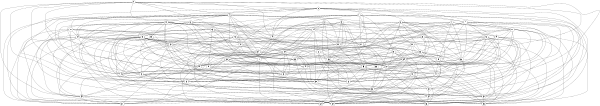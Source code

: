 graph { graph [size="4,4"]; node[shape=circle];
 0-- 2
 0-- 4
 0-- 6
 0-- 9
 0--39
 0--44
 0--48
 0--49
 0--51
 0--55
 0--59
 1--17
 1--21
 1--22
 1--36
 1--38
 1--40
 1--60
 2-- 4
 2-- 9
 2--10
 2--12
 2--17
 2--28
 2--36
 2--43
 2--52
 2--54
 2--60
 3--14
 3--16
 3--30
 3--34
 3--36
 3--49
 3--63
 4-- 6
 4--11
 4--22
 4--24
 4--27
 4--34
 4--36
 4--37
 4--39
 4--40
 4--46
 4--55
 4--61
 5-- 9
 5--14
 5--18
 5--22
 5--33
 5--36
 5--38
 5--45
 5--62
 6-- 9
 6--13
 6--14
 6--15
 6--39
 6--44
 6--46
 6--48
 6--57
 7-- 9
 7--10
 7--21
 7--27
 7--30
 7--31
 7--43
 7--44
 7--52
 7--56
 7--57
 8--15
 8--19
 8--20
 8--21
 8--23
 8--26
 8--32
 8--38
 8--39
 8--50
 8--52
 8--53
 8--63
 9--27
 9--31
 9--34
 9--35
 9--38
 9--40
 9--41
10--13
10--16
10--17
10--19
10--29
10--38
10--40
10--44
10--52
10--53
10--56
11--13
11--24
11--27
11--31
11--33
11--48
11--50
11--59
11--61
12--14
12--24
12--25
12--29
12--32
12--41
12--43
12--44
12--46
12--49
12--50
12--59
12--60
12--63
13--21
13--31
13--33
13--37
13--39
13--43
13--44
13--48
13--49
13--55
13--56
13--59
13--63
14--19
14--21
14--22
14--24
14--26
14--28
14--29
14--48
14--49
14--50
14--60
15--18
15--21
15--33
15--39
15--41
15--43
15--55
15--58
16--20
16--23
16--39
16--40
16--42
16--47
16--51
16--53
16--54
16--55
16--63
17--19
17--26
17--33
17--37
17--38
17--43
17--45
17--46
17--47
17--55
17--58
18--20
18--27
18--44
18--45
18--47
18--48
18--54
18--58
18--61
19--22
19--34
19--37
19--44
19--49
19--54
19--58
19--60
19--63
20--23
20--30
20--37
20--40
20--49
20--58
20--62
21--23
21--33
21--35
21--37
22--23
22--29
22--32
22--45
22--46
23--35
23--38
23--40
23--44
23--52
23--62
24--27
24--28
24--41
24--45
24--48
24--52
24--59
24--60
24--61
25--27
25--31
25--43
25--49
25--53
25--63
26--27
26--31
26--39
26--50
26--52
26--56
26--57
26--58
27--29
27--32
27--34
27--57
27--58
28--33
28--37
28--42
28--54
28--63
29--32
29--43
29--46
29--49
29--54
29--55
29--57
30--33
30--37
30--39
30--41
30--49
30--52
30--60
30--61
31--32
31--33
31--34
31--43
31--48
31--49
31--50
31--52
31--53
32--37
32--41
32--42
32--46
32--49
32--52
32--55
32--61
32--63
33--48
33--56
34--36
34--40
34--59
34--60
34--61
35--43
35--53
35--56
36--50
36--54
36--56
36--60
36--63
37--42
37--46
37--48
37--52
37--56
37--58
37--60
38--41
38--45
38--51
38--54
38--56
39--44
39--45
39--48
39--53
39--56
39--58
39--60
39--63
40--42
40--47
40--54
40--60
40--61
41--43
41--46
41--51
42--51
42--52
42--53
42--62
43--53
43--55
43--59
44--46
44--47
44--55
44--56
45--46
45--47
45--50
45--51
45--63
47--53
47--58
47--63
48--50
48--62
49--50
49--59
49--62
50--51
50--53
51--52
51--54
52--58
52--60
53--59
53--60
54--56
54--62
57--61
57--62
59--61
59--62

}
